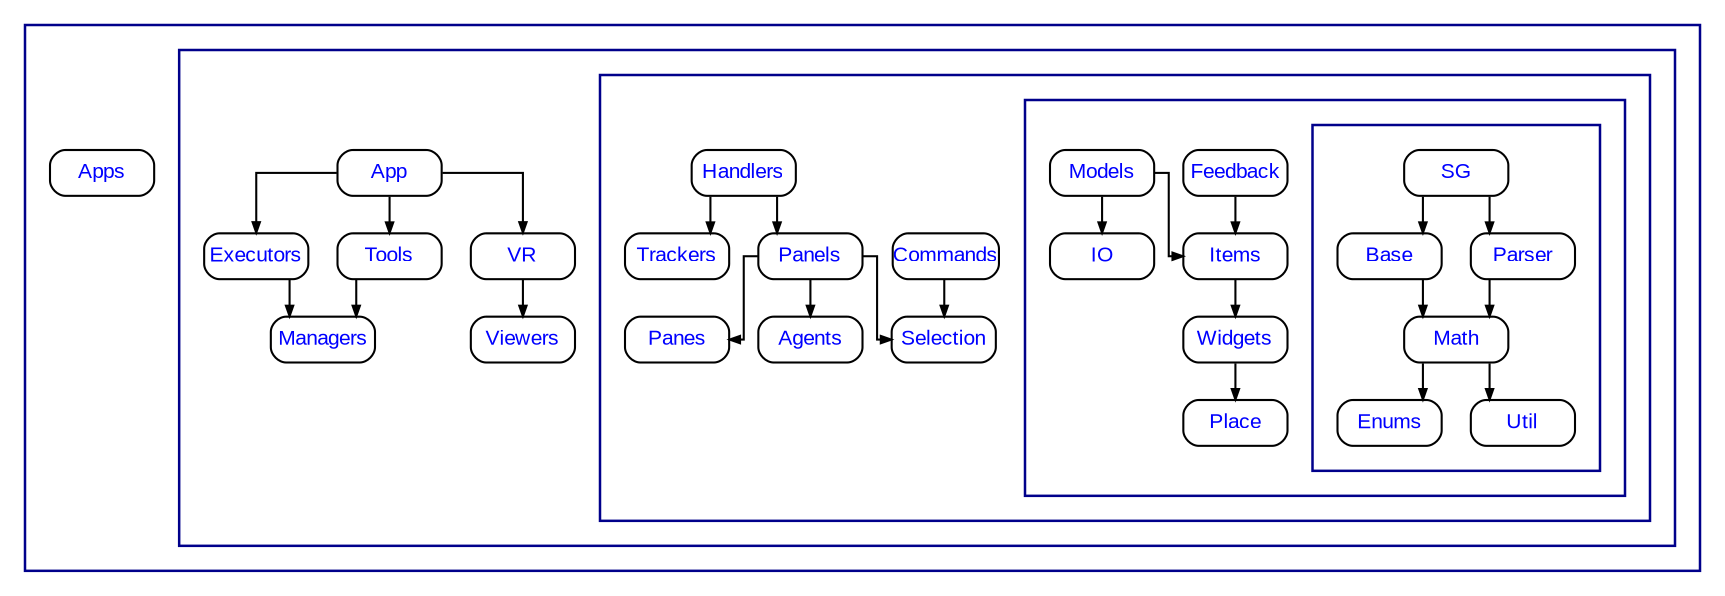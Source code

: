 strict digraph {
	graph [nodesep=0.2,
		pencolor=darkblue,
		penwidth=1.2,
		rankdir=TB,
		ranksep=0.25,
		splines=ortho
	];
	node [fontcolor=blue,
		fontname=Arial,
		fontsize=10,
		height=0.3,
		margin=0,
		shape=box,
		style=rounded,
		width=0.7
	];
	edge [arrowsize=0.5];
	subgraph cluster_0 {
		graph [margin=12];
		subgraph cluster_1 {
			graph [margin=12];
			subgraph cluster_2 {
				graph [margin=12];
				subgraph cluster_3 {
					graph [margin=12];
					subgraph cluster_4 {
						graph [margin=12];
						Base	[URL="\ref Base",
							group=4];
						Math	[URL="\ref Math",
							group=4];
						Base -> Math;
						Enums	[URL="\ref Enums",
							group=4];
						Math -> Enums;
						Util	[URL="\ref Util",
							group=4];
						Math -> Util;
						Parser	[URL="\ref Parser",
							group=4];
						Parser -> Math;
						SG	[URL="\ref SG",
							group=4];
						SG -> Base;
						SG -> Parser;
					}
					Feedback	[URL="\ref Feedback",
						group=3];
					Items	[URL="\ref Items",
						group=3];
					Feedback -> Items;
					IO	[URL="\ref IO",
						group=3];
					Widgets	[URL="\ref Widgets",
						group=3];
					Items -> Widgets;
					Models	[URL="\ref Models",
						group=3];
					Models -> IO;
					Models -> Items;
					Place	[URL="\ref Place",
						group=3];
					Widgets -> Place;
				}
				Agents	[URL="\ref Agents",
					group=2];
				Commands	[URL="\ref Commands",
					group=2];
				Selection	[URL="\ref Selection",
					group=2];
				Commands -> Selection;
				Handlers	[URL="\ref Handlers",
					group=2];
				Trackers	[URL="\ref Trackers",
					group=2];
				Handlers -> Trackers;
				Panels	[URL="\ref Panels",
					group=2];
				Handlers -> Panels;
				Panels -> Agents;
				Panes	[URL="\ref Panes",
					group=2];
				Panels -> Panes;
				Panels -> Selection;
			}
			App	[URL="\ref App",
				group=1];
			Executors	[URL="\ref Executors",
				group=1];
			App -> Executors;
			Tools	[URL="\ref Tools",
				group=1];
			App -> Tools;
			VR	[URL="\ref VR",
				group=1];
			App -> VR;
			Managers	[URL="\ref Managers",
				group=1];
			Executors -> Managers;
			Tools -> Managers;
			Viewers	[URL="\ref Viewers",
				group=1];
			VR -> Viewers;
		}
		Apps	[URL="\ref Apps",
			group=0];
	}
}
